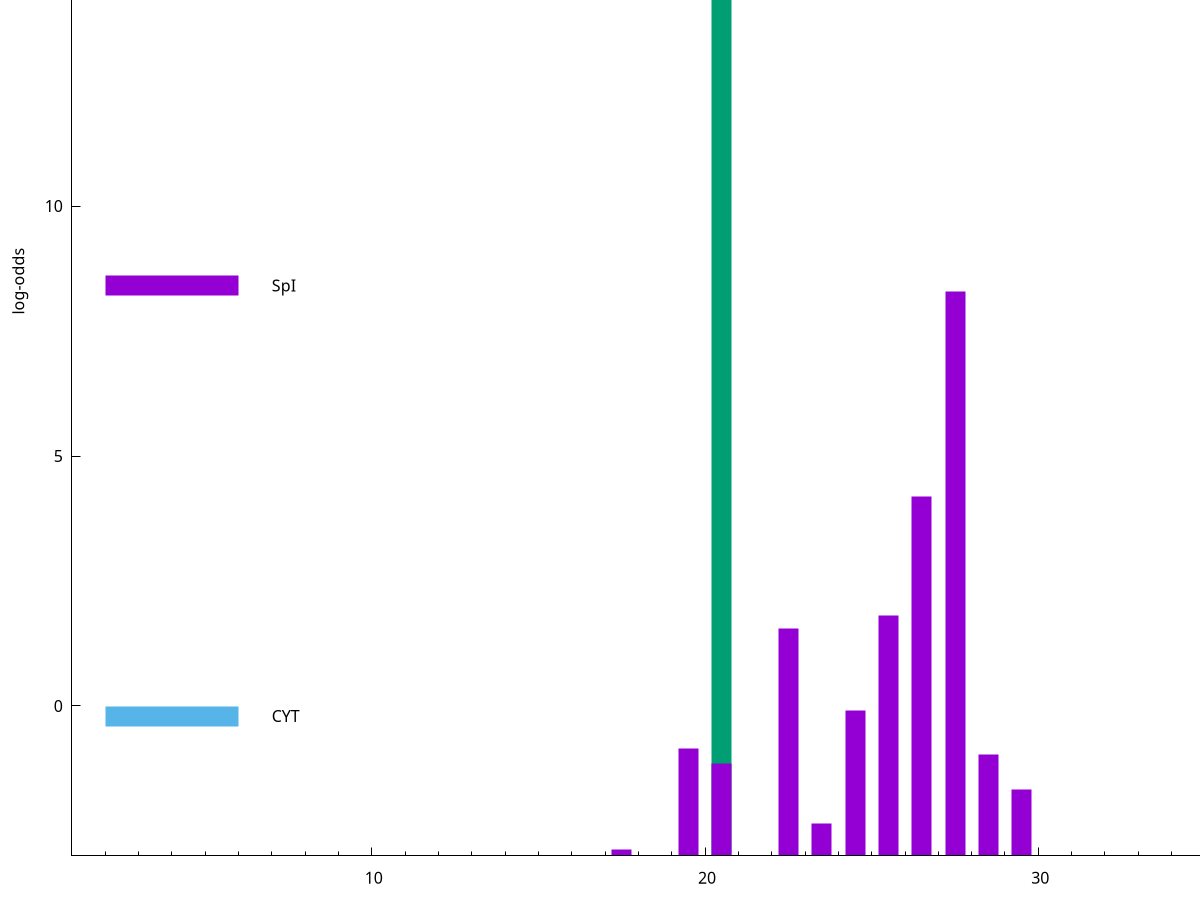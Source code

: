 set title "LipoP predictions for SRR4065689.gff"
set size 2., 1.4
set xrange [1:70] 
set mxtics 10
set yrange [-3:20]
set y2range [0:23]
set ylabel "log-odds"
set term postscript eps color solid "Helvetica" 30
set output "SRR4065689.gff38.eps"
set arrow from 2,17.8349 to 6,17.8349 nohead lt 2 lw 20
set label "SpII" at 7,17.8349
set arrow from 2,8.4096 to 6,8.4096 nohead lt 1 lw 20
set label "SpI" at 7,8.4096
set arrow from 2,-0.200913 to 6,-0.200913 nohead lt 3 lw 20
set label "CYT" at 7,-0.200913
set arrow from 2,17.8349 to 6,17.8349 nohead lt 2 lw 20
set label "SpII" at 7,17.8349
# NOTE: The scores below are the log-odds scores with the threshold
# NOTE: subtracted (a hack to make gnuplot make the histogram all
# NOTE: look nice).
plot "-" axes x1y2 title "" with impulses lt 2 lw 20, "-" axes x1y2 title "" with impulses lt 1 lw 20
20.500000 20.834900
e
27.500000 11.286140
26.500000 7.182290
25.500000 4.801770
22.500000 4.552530
24.500000 2.912567
19.500000 2.154340
28.500000 2.019057
20.500000 1.855950
29.500000 1.332780
23.500000 0.641110
17.500000 0.132830
e
exit
